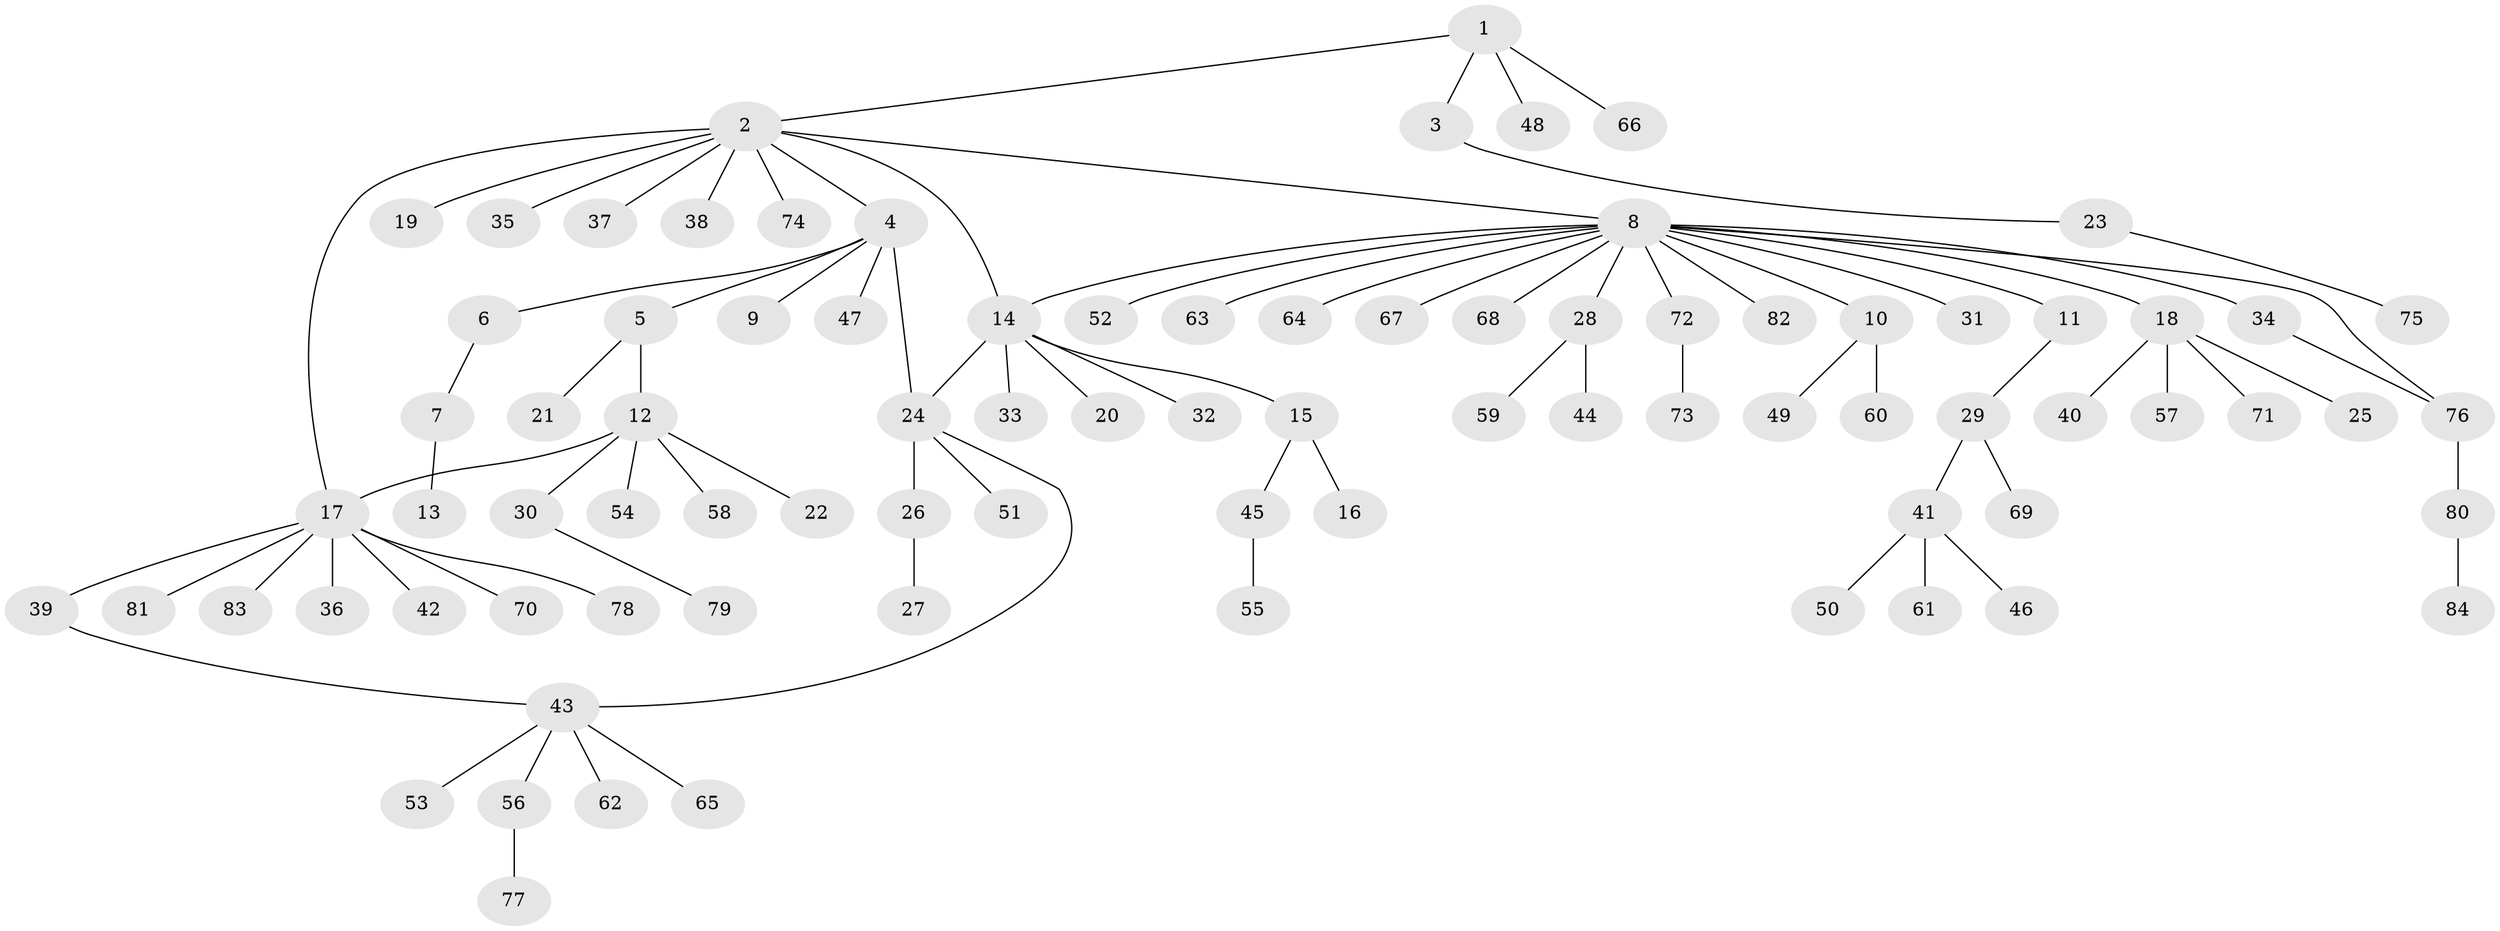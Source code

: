 // Generated by graph-tools (version 1.1) at 2025/14/03/09/25 04:14:19]
// undirected, 84 vertices, 88 edges
graph export_dot {
graph [start="1"]
  node [color=gray90,style=filled];
  1;
  2;
  3;
  4;
  5;
  6;
  7;
  8;
  9;
  10;
  11;
  12;
  13;
  14;
  15;
  16;
  17;
  18;
  19;
  20;
  21;
  22;
  23;
  24;
  25;
  26;
  27;
  28;
  29;
  30;
  31;
  32;
  33;
  34;
  35;
  36;
  37;
  38;
  39;
  40;
  41;
  42;
  43;
  44;
  45;
  46;
  47;
  48;
  49;
  50;
  51;
  52;
  53;
  54;
  55;
  56;
  57;
  58;
  59;
  60;
  61;
  62;
  63;
  64;
  65;
  66;
  67;
  68;
  69;
  70;
  71;
  72;
  73;
  74;
  75;
  76;
  77;
  78;
  79;
  80;
  81;
  82;
  83;
  84;
  1 -- 2;
  1 -- 3;
  1 -- 48;
  1 -- 66;
  2 -- 4;
  2 -- 8;
  2 -- 14;
  2 -- 17;
  2 -- 19;
  2 -- 35;
  2 -- 37;
  2 -- 38;
  2 -- 74;
  3 -- 23;
  4 -- 5;
  4 -- 6;
  4 -- 9;
  4 -- 24;
  4 -- 47;
  5 -- 12;
  5 -- 21;
  6 -- 7;
  7 -- 13;
  8 -- 10;
  8 -- 11;
  8 -- 14;
  8 -- 18;
  8 -- 28;
  8 -- 31;
  8 -- 34;
  8 -- 52;
  8 -- 63;
  8 -- 64;
  8 -- 67;
  8 -- 68;
  8 -- 72;
  8 -- 76;
  8 -- 82;
  10 -- 49;
  10 -- 60;
  11 -- 29;
  12 -- 17;
  12 -- 22;
  12 -- 30;
  12 -- 54;
  12 -- 58;
  14 -- 15;
  14 -- 20;
  14 -- 24;
  14 -- 32;
  14 -- 33;
  15 -- 16;
  15 -- 45;
  17 -- 36;
  17 -- 39;
  17 -- 42;
  17 -- 70;
  17 -- 78;
  17 -- 81;
  17 -- 83;
  18 -- 25;
  18 -- 40;
  18 -- 57;
  18 -- 71;
  23 -- 75;
  24 -- 26;
  24 -- 43;
  24 -- 51;
  26 -- 27;
  28 -- 44;
  28 -- 59;
  29 -- 41;
  29 -- 69;
  30 -- 79;
  34 -- 76;
  39 -- 43;
  41 -- 46;
  41 -- 50;
  41 -- 61;
  43 -- 53;
  43 -- 56;
  43 -- 62;
  43 -- 65;
  45 -- 55;
  56 -- 77;
  72 -- 73;
  76 -- 80;
  80 -- 84;
}
